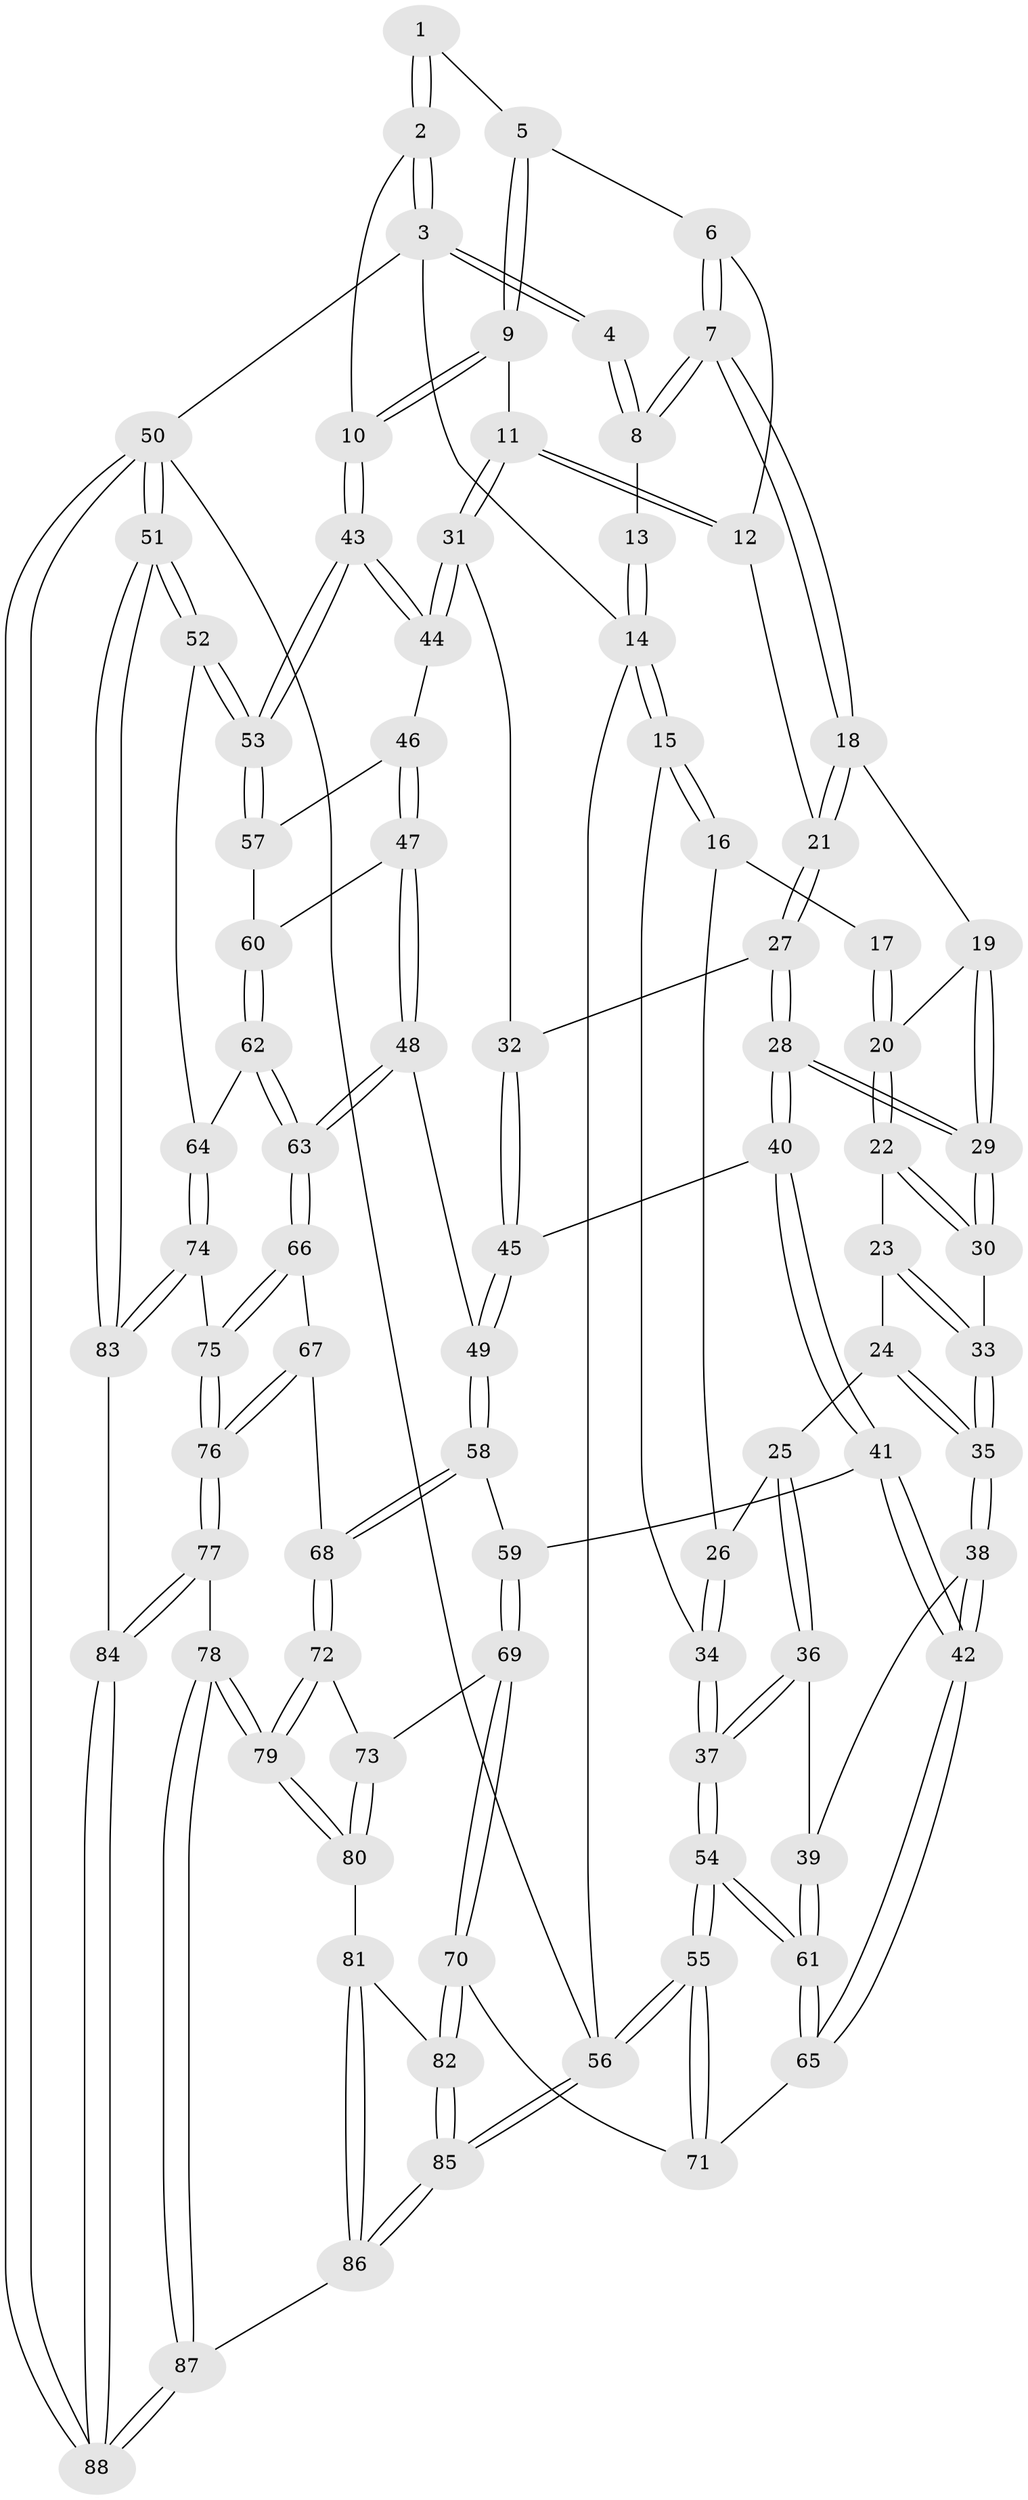 // Generated by graph-tools (version 1.1) at 2025/38/03/09/25 02:38:54]
// undirected, 88 vertices, 217 edges
graph export_dot {
graph [start="1"]
  node [color=gray90,style=filled];
  1 [pos="+0.8224796913990629+0.056322586912071516"];
  2 [pos="+1+0"];
  3 [pos="+1+0"];
  4 [pos="+0.6246674419560659+0"];
  5 [pos="+0.8543996586465851+0.11145316470176436"];
  6 [pos="+0.7919435195641563+0.14429944595204086"];
  7 [pos="+0.5554678321513428+0"];
  8 [pos="+0.5554370115150956+0"];
  9 [pos="+0.9043742330899687+0.13925982846981022"];
  10 [pos="+1+0.05236870986925227"];
  11 [pos="+0.8196622565903314+0.27737469536187903"];
  12 [pos="+0.7843374115351036+0.15937717791053108"];
  13 [pos="+0.3641119442916353+0"];
  14 [pos="+0+0"];
  15 [pos="+0+0"];
  16 [pos="+0.10856099493665396+0.13349632693976846"];
  17 [pos="+0.22165102356013472+0.0748958972708242"];
  18 [pos="+0.5475512407439399+0.009292002105470742"];
  19 [pos="+0.42837073748661847+0.1535198375091098"];
  20 [pos="+0.3015058323300551+0.193071163484891"];
  21 [pos="+0.6120402478218874+0.1653651645655688"];
  22 [pos="+0.29840313085213466+0.20092812152752354"];
  23 [pos="+0.20292734512465405+0.2634986462575263"];
  24 [pos="+0.16761170980182277+0.26788835081556023"];
  25 [pos="+0.13112907785291447+0.2556292584938971"];
  26 [pos="+0.11921123878468676+0.23772725195266653"];
  27 [pos="+0.6176618527237467+0.19057222778494165"];
  28 [pos="+0.43005695337265604+0.3645024860448412"];
  29 [pos="+0.4275278877371361+0.36061808200895595"];
  30 [pos="+0.3443583730900278+0.3139161027836289"];
  31 [pos="+0.8022246538983205+0.34493220456290696"];
  32 [pos="+0.6988362036802291+0.3191548445387137"];
  33 [pos="+0.2809443280727191+0.3271296859298479"];
  34 [pos="+0+0.3092331789253048"];
  35 [pos="+0.2250851393731817+0.42812568415865937"];
  36 [pos="+0.052151286620417056+0.43398588816963013"];
  37 [pos="+0+0.4312229731796409"];
  38 [pos="+0.22147311767759761+0.5065274612394556"];
  39 [pos="+0.13886262182385264+0.49019266839862013"];
  40 [pos="+0.44549597857185624+0.4371788586314312"];
  41 [pos="+0.4077026024947582+0.5026207734031789"];
  42 [pos="+0.26908187741654815+0.5434528079630991"];
  43 [pos="+1+0.33185984419384984"];
  44 [pos="+0.8056348543010874+0.34820690554061856"];
  45 [pos="+0.5873028206767297+0.42074003368229834"];
  46 [pos="+0.8077674567464996+0.4609098171303647"];
  47 [pos="+0.7542462171967284+0.5379949342088515"];
  48 [pos="+0.7276860900816654+0.5738842669271956"];
  49 [pos="+0.6672129445457446+0.555250007823031"];
  50 [pos="+1+1"];
  51 [pos="+1+0.8040216980261415"];
  52 [pos="+1+0.5682935843975887"];
  53 [pos="+1+0.491974597710319"];
  54 [pos="+0+0.8588438489131286"];
  55 [pos="+0+1"];
  56 [pos="+0+1"];
  57 [pos="+0.9024879874373826+0.528893547287911"];
  58 [pos="+0.5435960217095288+0.6183488924169368"];
  59 [pos="+0.4673109735264392+0.5819481330848408"];
  60 [pos="+0.8913949604588126+0.5966762125998603"];
  61 [pos="+0+0.7716552647642058"];
  62 [pos="+0.89081638152101+0.60219510153624"];
  63 [pos="+0.7414511954631982+0.6197293333436049"];
  64 [pos="+0.9146901569293483+0.6502633214276102"];
  65 [pos="+0.2373061521681539+0.6943124714021367"];
  66 [pos="+0.7422283757075155+0.6457581054190482"];
  67 [pos="+0.6438652663979646+0.7241564489983278"];
  68 [pos="+0.5855625915962823+0.7179743129531454"];
  69 [pos="+0.42924883253982854+0.7423485090300549"];
  70 [pos="+0.33121067784671965+0.8077469452497006"];
  71 [pos="+0.30594744041859917+0.7956983685506016"];
  72 [pos="+0.5669185078514453+0.73976303723167"];
  73 [pos="+0.521974345939208+0.7600994853609866"];
  74 [pos="+0.8687503214626415+0.751482631094256"];
  75 [pos="+0.8338696407866929+0.7465727501684141"];
  76 [pos="+0.709669042038776+0.8600146831418543"];
  77 [pos="+0.7037966336469589+0.8814318747632134"];
  78 [pos="+0.6315310648859832+0.9236427383092058"];
  79 [pos="+0.6085847204638913+0.911466773582867"];
  80 [pos="+0.5013081530482654+0.8930039346205114"];
  81 [pos="+0.4456772354638737+0.9080095870225712"];
  82 [pos="+0.3512086011603282+0.8409255151848957"];
  83 [pos="+0.8970214762673641+0.7766909268819812"];
  84 [pos="+0.8739499066238178+0.9905691808809302"];
  85 [pos="+0.1819811116080638+1"];
  86 [pos="+0.42731324647070545+1"];
  87 [pos="+0.6084900863546929+1"];
  88 [pos="+1+1"];
  1 -- 2;
  1 -- 2;
  1 -- 5;
  2 -- 3;
  2 -- 3;
  2 -- 10;
  3 -- 4;
  3 -- 4;
  3 -- 14;
  3 -- 50;
  4 -- 8;
  4 -- 8;
  5 -- 6;
  5 -- 9;
  5 -- 9;
  6 -- 7;
  6 -- 7;
  6 -- 12;
  7 -- 8;
  7 -- 8;
  7 -- 18;
  7 -- 18;
  8 -- 13;
  9 -- 10;
  9 -- 10;
  9 -- 11;
  10 -- 43;
  10 -- 43;
  11 -- 12;
  11 -- 12;
  11 -- 31;
  11 -- 31;
  12 -- 21;
  13 -- 14;
  13 -- 14;
  14 -- 15;
  14 -- 15;
  14 -- 56;
  15 -- 16;
  15 -- 16;
  15 -- 34;
  16 -- 17;
  16 -- 26;
  17 -- 20;
  17 -- 20;
  18 -- 19;
  18 -- 21;
  18 -- 21;
  19 -- 20;
  19 -- 29;
  19 -- 29;
  20 -- 22;
  20 -- 22;
  21 -- 27;
  21 -- 27;
  22 -- 23;
  22 -- 30;
  22 -- 30;
  23 -- 24;
  23 -- 33;
  23 -- 33;
  24 -- 25;
  24 -- 35;
  24 -- 35;
  25 -- 26;
  25 -- 36;
  25 -- 36;
  26 -- 34;
  26 -- 34;
  27 -- 28;
  27 -- 28;
  27 -- 32;
  28 -- 29;
  28 -- 29;
  28 -- 40;
  28 -- 40;
  29 -- 30;
  29 -- 30;
  30 -- 33;
  31 -- 32;
  31 -- 44;
  31 -- 44;
  32 -- 45;
  32 -- 45;
  33 -- 35;
  33 -- 35;
  34 -- 37;
  34 -- 37;
  35 -- 38;
  35 -- 38;
  36 -- 37;
  36 -- 37;
  36 -- 39;
  37 -- 54;
  37 -- 54;
  38 -- 39;
  38 -- 42;
  38 -- 42;
  39 -- 61;
  39 -- 61;
  40 -- 41;
  40 -- 41;
  40 -- 45;
  41 -- 42;
  41 -- 42;
  41 -- 59;
  42 -- 65;
  42 -- 65;
  43 -- 44;
  43 -- 44;
  43 -- 53;
  43 -- 53;
  44 -- 46;
  45 -- 49;
  45 -- 49;
  46 -- 47;
  46 -- 47;
  46 -- 57;
  47 -- 48;
  47 -- 48;
  47 -- 60;
  48 -- 49;
  48 -- 63;
  48 -- 63;
  49 -- 58;
  49 -- 58;
  50 -- 51;
  50 -- 51;
  50 -- 88;
  50 -- 88;
  50 -- 56;
  51 -- 52;
  51 -- 52;
  51 -- 83;
  51 -- 83;
  52 -- 53;
  52 -- 53;
  52 -- 64;
  53 -- 57;
  53 -- 57;
  54 -- 55;
  54 -- 55;
  54 -- 61;
  54 -- 61;
  55 -- 56;
  55 -- 56;
  55 -- 71;
  55 -- 71;
  56 -- 85;
  56 -- 85;
  57 -- 60;
  58 -- 59;
  58 -- 68;
  58 -- 68;
  59 -- 69;
  59 -- 69;
  60 -- 62;
  60 -- 62;
  61 -- 65;
  61 -- 65;
  62 -- 63;
  62 -- 63;
  62 -- 64;
  63 -- 66;
  63 -- 66;
  64 -- 74;
  64 -- 74;
  65 -- 71;
  66 -- 67;
  66 -- 75;
  66 -- 75;
  67 -- 68;
  67 -- 76;
  67 -- 76;
  68 -- 72;
  68 -- 72;
  69 -- 70;
  69 -- 70;
  69 -- 73;
  70 -- 71;
  70 -- 82;
  70 -- 82;
  72 -- 73;
  72 -- 79;
  72 -- 79;
  73 -- 80;
  73 -- 80;
  74 -- 75;
  74 -- 83;
  74 -- 83;
  75 -- 76;
  75 -- 76;
  76 -- 77;
  76 -- 77;
  77 -- 78;
  77 -- 84;
  77 -- 84;
  78 -- 79;
  78 -- 79;
  78 -- 87;
  78 -- 87;
  79 -- 80;
  79 -- 80;
  80 -- 81;
  81 -- 82;
  81 -- 86;
  81 -- 86;
  82 -- 85;
  82 -- 85;
  83 -- 84;
  84 -- 88;
  84 -- 88;
  85 -- 86;
  85 -- 86;
  86 -- 87;
  87 -- 88;
  87 -- 88;
}
